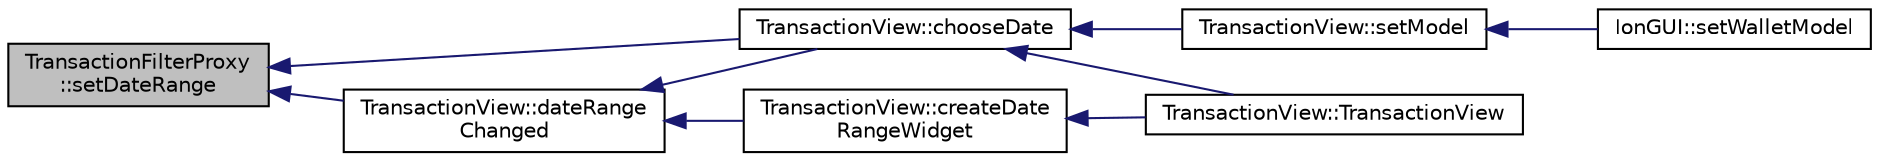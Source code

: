 digraph "TransactionFilterProxy::setDateRange"
{
  edge [fontname="Helvetica",fontsize="10",labelfontname="Helvetica",labelfontsize="10"];
  node [fontname="Helvetica",fontsize="10",shape=record];
  rankdir="LR";
  Node12 [label="TransactionFilterProxy\l::setDateRange",height=0.2,width=0.4,color="black", fillcolor="grey75", style="filled", fontcolor="black"];
  Node12 -> Node13 [dir="back",color="midnightblue",fontsize="10",style="solid",fontname="Helvetica"];
  Node13 [label="TransactionView::chooseDate",height=0.2,width=0.4,color="black", fillcolor="white", style="filled",URL="$d2/d2c/class_transaction_view.html#abd49a0777b14f7bf5a72a4d5901d033d"];
  Node13 -> Node14 [dir="back",color="midnightblue",fontsize="10",style="solid",fontname="Helvetica"];
  Node14 [label="TransactionView::TransactionView",height=0.2,width=0.4,color="black", fillcolor="white", style="filled",URL="$d2/d2c/class_transaction_view.html#a0c5e8b90206b4e8b8bf68dd7e319798f"];
  Node13 -> Node15 [dir="back",color="midnightblue",fontsize="10",style="solid",fontname="Helvetica"];
  Node15 [label="TransactionView::setModel",height=0.2,width=0.4,color="black", fillcolor="white", style="filled",URL="$d2/d2c/class_transaction_view.html#a4920c2cd57d72eb50248948fa160c83c"];
  Node15 -> Node16 [dir="back",color="midnightblue",fontsize="10",style="solid",fontname="Helvetica"];
  Node16 [label="IonGUI::setWalletModel",height=0.2,width=0.4,color="black", fillcolor="white", style="filled",URL="$dc/d0b/class_ion_g_u_i.html#a37f87db65498b036d387c705a749c45d",tooltip="Set the wallet model. "];
  Node12 -> Node17 [dir="back",color="midnightblue",fontsize="10",style="solid",fontname="Helvetica"];
  Node17 [label="TransactionView::dateRange\lChanged",height=0.2,width=0.4,color="black", fillcolor="white", style="filled",URL="$d2/d2c/class_transaction_view.html#ab9000969ec2cc3617b9c06caf33e747a"];
  Node17 -> Node13 [dir="back",color="midnightblue",fontsize="10",style="solid",fontname="Helvetica"];
  Node17 -> Node18 [dir="back",color="midnightblue",fontsize="10",style="solid",fontname="Helvetica"];
  Node18 [label="TransactionView::createDate\lRangeWidget",height=0.2,width=0.4,color="black", fillcolor="white", style="filled",URL="$d2/d2c/class_transaction_view.html#a4455d37773d81280d068f0b7751150f7"];
  Node18 -> Node14 [dir="back",color="midnightblue",fontsize="10",style="solid",fontname="Helvetica"];
}

